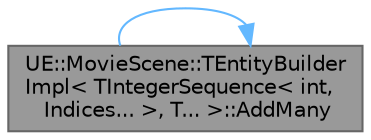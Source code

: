 digraph "UE::MovieScene::TEntityBuilderImpl&lt; TIntegerSequence&lt; int, Indices... &gt;, T... &gt;::AddMany"
{
 // INTERACTIVE_SVG=YES
 // LATEX_PDF_SIZE
  bgcolor="transparent";
  edge [fontname=Helvetica,fontsize=10,labelfontname=Helvetica,labelfontsize=10];
  node [fontname=Helvetica,fontsize=10,shape=box,height=0.2,width=0.4];
  rankdir="RL";
  Node1 [id="Node000001",label="UE::MovieScene::TEntityBuilder\lImpl\< TIntegerSequence\< int,\l Indices... \>, T... \>::AddMany",height=0.2,width=0.4,color="gray40", fillcolor="grey60", style="filled", fontcolor="black",tooltip="Add all the specified default-constructed component type to the entity."];
  Node1 -> Node1 [id="edge1_Node000001_Node000001",dir="back",color="steelblue1",style="solid",tooltip=" "];
}
